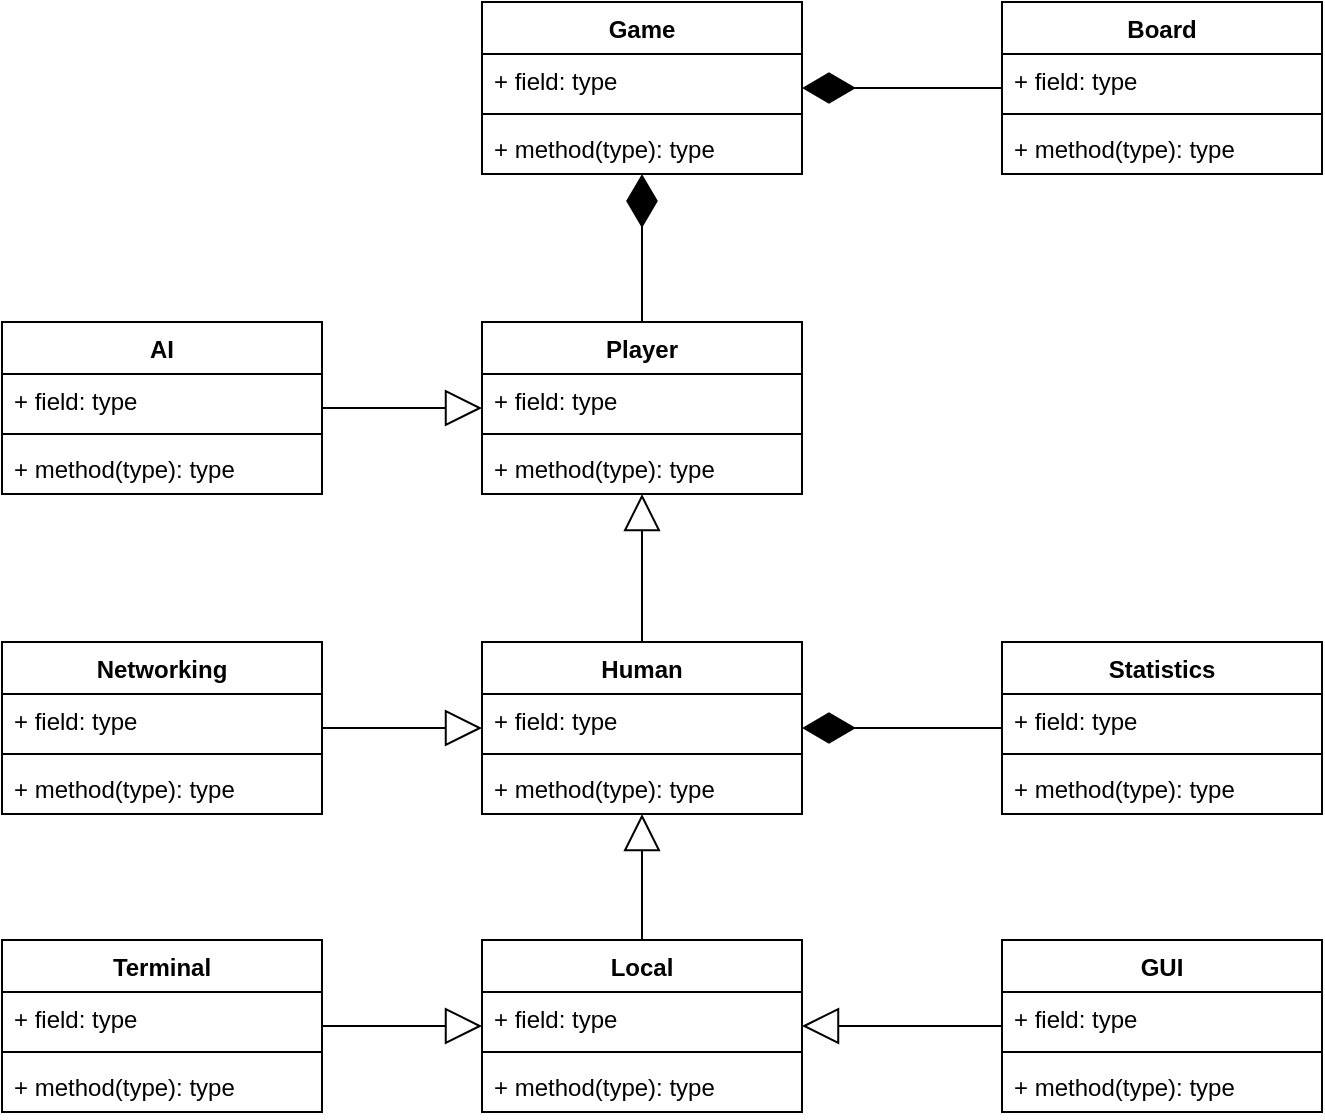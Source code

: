 <mxfile version="20.2.3" type="github">
  <diagram id="Xtzwa6VVvoEg-6TvjeYF" name="Page-1">
    <mxGraphModel dx="1038" dy="617" grid="1" gridSize="10" guides="1" tooltips="1" connect="1" arrows="1" fold="1" page="1" pageScale="1" pageWidth="827" pageHeight="1169" math="0" shadow="0">
      <root>
        <mxCell id="0" />
        <mxCell id="1" parent="0" />
        <mxCell id="zvh0BNXRaEqvuYk_ANei-2" value="Game" style="swimlane;fontStyle=1;align=center;verticalAlign=top;childLayout=stackLayout;horizontal=1;startSize=26;horizontalStack=0;resizeParent=1;resizeParentMax=0;resizeLast=0;collapsible=1;marginBottom=0;" parent="1" vertex="1">
          <mxGeometry x="320" y="30" width="160" height="86" as="geometry" />
        </mxCell>
        <mxCell id="zvh0BNXRaEqvuYk_ANei-3" value="+ field: type" style="text;strokeColor=none;fillColor=none;align=left;verticalAlign=top;spacingLeft=4;spacingRight=4;overflow=hidden;rotatable=0;points=[[0,0.5],[1,0.5]];portConstraint=eastwest;" parent="zvh0BNXRaEqvuYk_ANei-2" vertex="1">
          <mxGeometry y="26" width="160" height="26" as="geometry" />
        </mxCell>
        <mxCell id="zvh0BNXRaEqvuYk_ANei-4" value="" style="line;strokeWidth=1;fillColor=none;align=left;verticalAlign=middle;spacingTop=-1;spacingLeft=3;spacingRight=3;rotatable=0;labelPosition=right;points=[];portConstraint=eastwest;" parent="zvh0BNXRaEqvuYk_ANei-2" vertex="1">
          <mxGeometry y="52" width="160" height="8" as="geometry" />
        </mxCell>
        <mxCell id="zvh0BNXRaEqvuYk_ANei-5" value="+ method(type): type" style="text;strokeColor=none;fillColor=none;align=left;verticalAlign=top;spacingLeft=4;spacingRight=4;overflow=hidden;rotatable=0;points=[[0,0.5],[1,0.5]];portConstraint=eastwest;" parent="zvh0BNXRaEqvuYk_ANei-2" vertex="1">
          <mxGeometry y="60" width="160" height="26" as="geometry" />
        </mxCell>
        <mxCell id="zvh0BNXRaEqvuYk_ANei-6" value="Terminal" style="swimlane;fontStyle=1;align=center;verticalAlign=top;childLayout=stackLayout;horizontal=1;startSize=26;horizontalStack=0;resizeParent=1;resizeParentMax=0;resizeLast=0;collapsible=1;marginBottom=0;" parent="1" vertex="1">
          <mxGeometry x="80" y="499" width="160" height="86" as="geometry" />
        </mxCell>
        <mxCell id="zvh0BNXRaEqvuYk_ANei-7" value="+ field: type" style="text;strokeColor=none;fillColor=none;align=left;verticalAlign=top;spacingLeft=4;spacingRight=4;overflow=hidden;rotatable=0;points=[[0,0.5],[1,0.5]];portConstraint=eastwest;" parent="zvh0BNXRaEqvuYk_ANei-6" vertex="1">
          <mxGeometry y="26" width="160" height="26" as="geometry" />
        </mxCell>
        <mxCell id="zvh0BNXRaEqvuYk_ANei-8" value="" style="line;strokeWidth=1;fillColor=none;align=left;verticalAlign=middle;spacingTop=-1;spacingLeft=3;spacingRight=3;rotatable=0;labelPosition=right;points=[];portConstraint=eastwest;" parent="zvh0BNXRaEqvuYk_ANei-6" vertex="1">
          <mxGeometry y="52" width="160" height="8" as="geometry" />
        </mxCell>
        <mxCell id="zvh0BNXRaEqvuYk_ANei-9" value="+ method(type): type" style="text;strokeColor=none;fillColor=none;align=left;verticalAlign=top;spacingLeft=4;spacingRight=4;overflow=hidden;rotatable=0;points=[[0,0.5],[1,0.5]];portConstraint=eastwest;" parent="zvh0BNXRaEqvuYk_ANei-6" vertex="1">
          <mxGeometry y="60" width="160" height="26" as="geometry" />
        </mxCell>
        <mxCell id="zvh0BNXRaEqvuYk_ANei-10" value="GUI" style="swimlane;fontStyle=1;align=center;verticalAlign=top;childLayout=stackLayout;horizontal=1;startSize=26;horizontalStack=0;resizeParent=1;resizeParentMax=0;resizeLast=0;collapsible=1;marginBottom=0;" parent="1" vertex="1">
          <mxGeometry x="580" y="499" width="160" height="86" as="geometry" />
        </mxCell>
        <mxCell id="zvh0BNXRaEqvuYk_ANei-11" value="+ field: type" style="text;strokeColor=none;fillColor=none;align=left;verticalAlign=top;spacingLeft=4;spacingRight=4;overflow=hidden;rotatable=0;points=[[0,0.5],[1,0.5]];portConstraint=eastwest;" parent="zvh0BNXRaEqvuYk_ANei-10" vertex="1">
          <mxGeometry y="26" width="160" height="26" as="geometry" />
        </mxCell>
        <mxCell id="zvh0BNXRaEqvuYk_ANei-12" value="" style="line;strokeWidth=1;fillColor=none;align=left;verticalAlign=middle;spacingTop=-1;spacingLeft=3;spacingRight=3;rotatable=0;labelPosition=right;points=[];portConstraint=eastwest;" parent="zvh0BNXRaEqvuYk_ANei-10" vertex="1">
          <mxGeometry y="52" width="160" height="8" as="geometry" />
        </mxCell>
        <mxCell id="zvh0BNXRaEqvuYk_ANei-13" value="+ method(type): type" style="text;strokeColor=none;fillColor=none;align=left;verticalAlign=top;spacingLeft=4;spacingRight=4;overflow=hidden;rotatable=0;points=[[0,0.5],[1,0.5]];portConstraint=eastwest;" parent="zvh0BNXRaEqvuYk_ANei-10" vertex="1">
          <mxGeometry y="60" width="160" height="26" as="geometry" />
        </mxCell>
        <mxCell id="zvh0BNXRaEqvuYk_ANei-28" value="AI" style="swimlane;fontStyle=1;align=center;verticalAlign=top;childLayout=stackLayout;horizontal=1;startSize=26;horizontalStack=0;resizeParent=1;resizeParentMax=0;resizeLast=0;collapsible=1;marginBottom=0;" parent="1" vertex="1">
          <mxGeometry x="80" y="190" width="160" height="86" as="geometry" />
        </mxCell>
        <mxCell id="zvh0BNXRaEqvuYk_ANei-29" value="+ field: type" style="text;strokeColor=none;fillColor=none;align=left;verticalAlign=top;spacingLeft=4;spacingRight=4;overflow=hidden;rotatable=0;points=[[0,0.5],[1,0.5]];portConstraint=eastwest;" parent="zvh0BNXRaEqvuYk_ANei-28" vertex="1">
          <mxGeometry y="26" width="160" height="26" as="geometry" />
        </mxCell>
        <mxCell id="zvh0BNXRaEqvuYk_ANei-30" value="" style="line;strokeWidth=1;fillColor=none;align=left;verticalAlign=middle;spacingTop=-1;spacingLeft=3;spacingRight=3;rotatable=0;labelPosition=right;points=[];portConstraint=eastwest;" parent="zvh0BNXRaEqvuYk_ANei-28" vertex="1">
          <mxGeometry y="52" width="160" height="8" as="geometry" />
        </mxCell>
        <mxCell id="zvh0BNXRaEqvuYk_ANei-31" value="+ method(type): type" style="text;strokeColor=none;fillColor=none;align=left;verticalAlign=top;spacingLeft=4;spacingRight=4;overflow=hidden;rotatable=0;points=[[0,0.5],[1,0.5]];portConstraint=eastwest;" parent="zvh0BNXRaEqvuYk_ANei-28" vertex="1">
          <mxGeometry y="60" width="160" height="26" as="geometry" />
        </mxCell>
        <mxCell id="zvh0BNXRaEqvuYk_ANei-32" value="" style="endArrow=diamondThin;endFill=1;endSize=24;html=1;rounded=0;exitX=0.5;exitY=0;exitDx=0;exitDy=0;" parent="1" source="a4NBhfSJMRjFoHTR3aRK-1" target="zvh0BNXRaEqvuYk_ANei-2" edge="1">
          <mxGeometry width="160" relative="1" as="geometry">
            <mxPoint x="290" y="240" as="sourcePoint" />
            <mxPoint x="450" y="240" as="targetPoint" />
            <Array as="points">
              <mxPoint x="400" y="193" />
            </Array>
          </mxGeometry>
        </mxCell>
        <mxCell id="a4NBhfSJMRjFoHTR3aRK-1" value="Player" style="swimlane;fontStyle=1;align=center;verticalAlign=top;childLayout=stackLayout;horizontal=1;startSize=26;horizontalStack=0;resizeParent=1;resizeParentMax=0;resizeLast=0;collapsible=1;marginBottom=0;" parent="1" vertex="1">
          <mxGeometry x="320" y="190" width="160" height="86" as="geometry" />
        </mxCell>
        <mxCell id="a4NBhfSJMRjFoHTR3aRK-2" value="+ field: type" style="text;strokeColor=none;fillColor=none;align=left;verticalAlign=top;spacingLeft=4;spacingRight=4;overflow=hidden;rotatable=0;points=[[0,0.5],[1,0.5]];portConstraint=eastwest;" parent="a4NBhfSJMRjFoHTR3aRK-1" vertex="1">
          <mxGeometry y="26" width="160" height="26" as="geometry" />
        </mxCell>
        <mxCell id="a4NBhfSJMRjFoHTR3aRK-3" value="" style="line;strokeWidth=1;fillColor=none;align=left;verticalAlign=middle;spacingTop=-1;spacingLeft=3;spacingRight=3;rotatable=0;labelPosition=right;points=[];portConstraint=eastwest;" parent="a4NBhfSJMRjFoHTR3aRK-1" vertex="1">
          <mxGeometry y="52" width="160" height="8" as="geometry" />
        </mxCell>
        <mxCell id="a4NBhfSJMRjFoHTR3aRK-4" value="+ method(type): type" style="text;strokeColor=none;fillColor=none;align=left;verticalAlign=top;spacingLeft=4;spacingRight=4;overflow=hidden;rotatable=0;points=[[0,0.5],[1,0.5]];portConstraint=eastwest;" parent="a4NBhfSJMRjFoHTR3aRK-1" vertex="1">
          <mxGeometry y="60" width="160" height="26" as="geometry" />
        </mxCell>
        <mxCell id="a4NBhfSJMRjFoHTR3aRK-5" value="Human" style="swimlane;fontStyle=1;align=center;verticalAlign=top;childLayout=stackLayout;horizontal=1;startSize=26;horizontalStack=0;resizeParent=1;resizeParentMax=0;resizeLast=0;collapsible=1;marginBottom=0;" parent="1" vertex="1">
          <mxGeometry x="320" y="350" width="160" height="86" as="geometry" />
        </mxCell>
        <mxCell id="a4NBhfSJMRjFoHTR3aRK-6" value="+ field: type" style="text;strokeColor=none;fillColor=none;align=left;verticalAlign=top;spacingLeft=4;spacingRight=4;overflow=hidden;rotatable=0;points=[[0,0.5],[1,0.5]];portConstraint=eastwest;" parent="a4NBhfSJMRjFoHTR3aRK-5" vertex="1">
          <mxGeometry y="26" width="160" height="26" as="geometry" />
        </mxCell>
        <mxCell id="a4NBhfSJMRjFoHTR3aRK-7" value="" style="line;strokeWidth=1;fillColor=none;align=left;verticalAlign=middle;spacingTop=-1;spacingLeft=3;spacingRight=3;rotatable=0;labelPosition=right;points=[];portConstraint=eastwest;" parent="a4NBhfSJMRjFoHTR3aRK-5" vertex="1">
          <mxGeometry y="52" width="160" height="8" as="geometry" />
        </mxCell>
        <mxCell id="a4NBhfSJMRjFoHTR3aRK-8" value="+ method(type): type" style="text;strokeColor=none;fillColor=none;align=left;verticalAlign=top;spacingLeft=4;spacingRight=4;overflow=hidden;rotatable=0;points=[[0,0.5],[1,0.5]];portConstraint=eastwest;" parent="a4NBhfSJMRjFoHTR3aRK-5" vertex="1">
          <mxGeometry y="60" width="160" height="26" as="geometry" />
        </mxCell>
        <mxCell id="a4NBhfSJMRjFoHTR3aRK-9" value="Networking" style="swimlane;fontStyle=1;align=center;verticalAlign=top;childLayout=stackLayout;horizontal=1;startSize=26;horizontalStack=0;resizeParent=1;resizeParentMax=0;resizeLast=0;collapsible=1;marginBottom=0;" parent="1" vertex="1">
          <mxGeometry x="80" y="350" width="160" height="86" as="geometry" />
        </mxCell>
        <mxCell id="a4NBhfSJMRjFoHTR3aRK-10" value="+ field: type" style="text;strokeColor=none;fillColor=none;align=left;verticalAlign=top;spacingLeft=4;spacingRight=4;overflow=hidden;rotatable=0;points=[[0,0.5],[1,0.5]];portConstraint=eastwest;" parent="a4NBhfSJMRjFoHTR3aRK-9" vertex="1">
          <mxGeometry y="26" width="160" height="26" as="geometry" />
        </mxCell>
        <mxCell id="a4NBhfSJMRjFoHTR3aRK-11" value="" style="line;strokeWidth=1;fillColor=none;align=left;verticalAlign=middle;spacingTop=-1;spacingLeft=3;spacingRight=3;rotatable=0;labelPosition=right;points=[];portConstraint=eastwest;" parent="a4NBhfSJMRjFoHTR3aRK-9" vertex="1">
          <mxGeometry y="52" width="160" height="8" as="geometry" />
        </mxCell>
        <mxCell id="a4NBhfSJMRjFoHTR3aRK-12" value="+ method(type): type" style="text;strokeColor=none;fillColor=none;align=left;verticalAlign=top;spacingLeft=4;spacingRight=4;overflow=hidden;rotatable=0;points=[[0,0.5],[1,0.5]];portConstraint=eastwest;" parent="a4NBhfSJMRjFoHTR3aRK-9" vertex="1">
          <mxGeometry y="60" width="160" height="26" as="geometry" />
        </mxCell>
        <mxCell id="a4NBhfSJMRjFoHTR3aRK-17" value="Local" style="swimlane;fontStyle=1;align=center;verticalAlign=top;childLayout=stackLayout;horizontal=1;startSize=26;horizontalStack=0;resizeParent=1;resizeParentMax=0;resizeLast=0;collapsible=1;marginBottom=0;" parent="1" vertex="1">
          <mxGeometry x="320" y="499" width="160" height="86" as="geometry" />
        </mxCell>
        <mxCell id="a4NBhfSJMRjFoHTR3aRK-18" value="+ field: type" style="text;strokeColor=none;fillColor=none;align=left;verticalAlign=top;spacingLeft=4;spacingRight=4;overflow=hidden;rotatable=0;points=[[0,0.5],[1,0.5]];portConstraint=eastwest;" parent="a4NBhfSJMRjFoHTR3aRK-17" vertex="1">
          <mxGeometry y="26" width="160" height="26" as="geometry" />
        </mxCell>
        <mxCell id="a4NBhfSJMRjFoHTR3aRK-19" value="" style="line;strokeWidth=1;fillColor=none;align=left;verticalAlign=middle;spacingTop=-1;spacingLeft=3;spacingRight=3;rotatable=0;labelPosition=right;points=[];portConstraint=eastwest;" parent="a4NBhfSJMRjFoHTR3aRK-17" vertex="1">
          <mxGeometry y="52" width="160" height="8" as="geometry" />
        </mxCell>
        <mxCell id="a4NBhfSJMRjFoHTR3aRK-20" value="+ method(type): type" style="text;strokeColor=none;fillColor=none;align=left;verticalAlign=top;spacingLeft=4;spacingRight=4;overflow=hidden;rotatable=0;points=[[0,0.5],[1,0.5]];portConstraint=eastwest;" parent="a4NBhfSJMRjFoHTR3aRK-17" vertex="1">
          <mxGeometry y="60" width="160" height="26" as="geometry" />
        </mxCell>
        <mxCell id="4D1YSKRCDHBC9nBtYqDq-3" value="" style="endArrow=block;endSize=16;endFill=0;html=1;rounded=0;" parent="1" source="zvh0BNXRaEqvuYk_ANei-6" target="a4NBhfSJMRjFoHTR3aRK-17" edge="1">
          <mxGeometry width="160" relative="1" as="geometry">
            <mxPoint x="-120" y="565" as="sourcePoint" />
            <mxPoint x="40" y="565" as="targetPoint" />
            <Array as="points" />
          </mxGeometry>
        </mxCell>
        <mxCell id="4D1YSKRCDHBC9nBtYqDq-6" value="" style="endArrow=block;endSize=16;endFill=0;html=1;rounded=0;" parent="1" source="zvh0BNXRaEqvuYk_ANei-28" target="a4NBhfSJMRjFoHTR3aRK-1" edge="1">
          <mxGeometry width="160" relative="1" as="geometry">
            <mxPoint x="190" y="167" as="sourcePoint" />
            <mxPoint x="270" y="50" as="targetPoint" />
            <Array as="points" />
          </mxGeometry>
        </mxCell>
        <mxCell id="4D1YSKRCDHBC9nBtYqDq-7" value="" style="endArrow=block;endSize=16;endFill=0;html=1;rounded=0;" parent="1" source="a4NBhfSJMRjFoHTR3aRK-5" target="a4NBhfSJMRjFoHTR3aRK-1" edge="1">
          <mxGeometry width="160" relative="1" as="geometry">
            <mxPoint x="570" y="393" as="sourcePoint" />
            <mxPoint x="650" y="276" as="targetPoint" />
            <Array as="points" />
          </mxGeometry>
        </mxCell>
        <mxCell id="4D1YSKRCDHBC9nBtYqDq-8" value="" style="endArrow=block;endSize=16;endFill=0;html=1;rounded=0;" parent="1" source="a4NBhfSJMRjFoHTR3aRK-17" target="a4NBhfSJMRjFoHTR3aRK-5" edge="1">
          <mxGeometry width="160" relative="1" as="geometry">
            <mxPoint x="290" y="407" as="sourcePoint" />
            <mxPoint x="370" y="290" as="targetPoint" />
            <Array as="points" />
          </mxGeometry>
        </mxCell>
        <mxCell id="4D1YSKRCDHBC9nBtYqDq-9" value="" style="endArrow=block;endSize=16;endFill=0;html=1;rounded=0;" parent="1" source="a4NBhfSJMRjFoHTR3aRK-9" target="a4NBhfSJMRjFoHTR3aRK-5" edge="1">
          <mxGeometry width="160" relative="1" as="geometry">
            <mxPoint x="410" y="360" as="sourcePoint" />
            <mxPoint x="410" y="286" as="targetPoint" />
            <Array as="points" />
          </mxGeometry>
        </mxCell>
        <mxCell id="4D1YSKRCDHBC9nBtYqDq-10" value="Statistics" style="swimlane;fontStyle=1;align=center;verticalAlign=top;childLayout=stackLayout;horizontal=1;startSize=26;horizontalStack=0;resizeParent=1;resizeParentMax=0;resizeLast=0;collapsible=1;marginBottom=0;" parent="1" vertex="1">
          <mxGeometry x="580" y="350" width="160" height="86" as="geometry" />
        </mxCell>
        <mxCell id="4D1YSKRCDHBC9nBtYqDq-11" value="+ field: type" style="text;strokeColor=none;fillColor=none;align=left;verticalAlign=top;spacingLeft=4;spacingRight=4;overflow=hidden;rotatable=0;points=[[0,0.5],[1,0.5]];portConstraint=eastwest;" parent="4D1YSKRCDHBC9nBtYqDq-10" vertex="1">
          <mxGeometry y="26" width="160" height="26" as="geometry" />
        </mxCell>
        <mxCell id="4D1YSKRCDHBC9nBtYqDq-12" value="" style="line;strokeWidth=1;fillColor=none;align=left;verticalAlign=middle;spacingTop=-1;spacingLeft=3;spacingRight=3;rotatable=0;labelPosition=right;points=[];portConstraint=eastwest;" parent="4D1YSKRCDHBC9nBtYqDq-10" vertex="1">
          <mxGeometry y="52" width="160" height="8" as="geometry" />
        </mxCell>
        <mxCell id="4D1YSKRCDHBC9nBtYqDq-13" value="+ method(type): type" style="text;strokeColor=none;fillColor=none;align=left;verticalAlign=top;spacingLeft=4;spacingRight=4;overflow=hidden;rotatable=0;points=[[0,0.5],[1,0.5]];portConstraint=eastwest;" parent="4D1YSKRCDHBC9nBtYqDq-10" vertex="1">
          <mxGeometry y="60" width="160" height="26" as="geometry" />
        </mxCell>
        <mxCell id="4D1YSKRCDHBC9nBtYqDq-15" value="" style="endArrow=diamondThin;endFill=1;endSize=24;html=1;rounded=0;" parent="1" source="4D1YSKRCDHBC9nBtYqDq-10" target="a4NBhfSJMRjFoHTR3aRK-5" edge="1">
          <mxGeometry width="160" relative="1" as="geometry">
            <mxPoint x="540" y="409" as="sourcePoint" />
            <mxPoint x="540" y="335" as="targetPoint" />
            <Array as="points" />
          </mxGeometry>
        </mxCell>
        <mxCell id="M8xaA3jgXzXwJ5VbGbtO-2" value="" style="endArrow=diamondThin;endFill=1;endSize=24;html=1;rounded=0;" parent="1" source="M8xaA3jgXzXwJ5VbGbtO-3" target="zvh0BNXRaEqvuYk_ANei-2" edge="1">
          <mxGeometry width="160" relative="1" as="geometry">
            <mxPoint x="560" y="73" as="sourcePoint" />
            <mxPoint x="490" y="403" as="targetPoint" />
            <Array as="points" />
          </mxGeometry>
        </mxCell>
        <mxCell id="M8xaA3jgXzXwJ5VbGbtO-3" value="Board" style="swimlane;fontStyle=1;align=center;verticalAlign=top;childLayout=stackLayout;horizontal=1;startSize=26;horizontalStack=0;resizeParent=1;resizeParentMax=0;resizeLast=0;collapsible=1;marginBottom=0;" parent="1" vertex="1">
          <mxGeometry x="580" y="30" width="160" height="86" as="geometry" />
        </mxCell>
        <mxCell id="M8xaA3jgXzXwJ5VbGbtO-4" value="+ field: type" style="text;strokeColor=none;fillColor=none;align=left;verticalAlign=top;spacingLeft=4;spacingRight=4;overflow=hidden;rotatable=0;points=[[0,0.5],[1,0.5]];portConstraint=eastwest;" parent="M8xaA3jgXzXwJ5VbGbtO-3" vertex="1">
          <mxGeometry y="26" width="160" height="26" as="geometry" />
        </mxCell>
        <mxCell id="M8xaA3jgXzXwJ5VbGbtO-5" value="" style="line;strokeWidth=1;fillColor=none;align=left;verticalAlign=middle;spacingTop=-1;spacingLeft=3;spacingRight=3;rotatable=0;labelPosition=right;points=[];portConstraint=eastwest;" parent="M8xaA3jgXzXwJ5VbGbtO-3" vertex="1">
          <mxGeometry y="52" width="160" height="8" as="geometry" />
        </mxCell>
        <mxCell id="M8xaA3jgXzXwJ5VbGbtO-6" value="+ method(type): type" style="text;strokeColor=none;fillColor=none;align=left;verticalAlign=top;spacingLeft=4;spacingRight=4;overflow=hidden;rotatable=0;points=[[0,0.5],[1,0.5]];portConstraint=eastwest;" parent="M8xaA3jgXzXwJ5VbGbtO-3" vertex="1">
          <mxGeometry y="60" width="160" height="26" as="geometry" />
        </mxCell>
        <mxCell id="waAP4hCyBEqmokX73J-E-1" value="" style="endArrow=block;endSize=16;endFill=0;html=1;rounded=0;" parent="1" source="zvh0BNXRaEqvuYk_ANei-10" target="a4NBhfSJMRjFoHTR3aRK-17" edge="1">
          <mxGeometry width="160" relative="1" as="geometry">
            <mxPoint x="170" y="720" as="sourcePoint" />
            <mxPoint x="170" y="646" as="targetPoint" />
            <Array as="points" />
          </mxGeometry>
        </mxCell>
      </root>
    </mxGraphModel>
  </diagram>
</mxfile>
